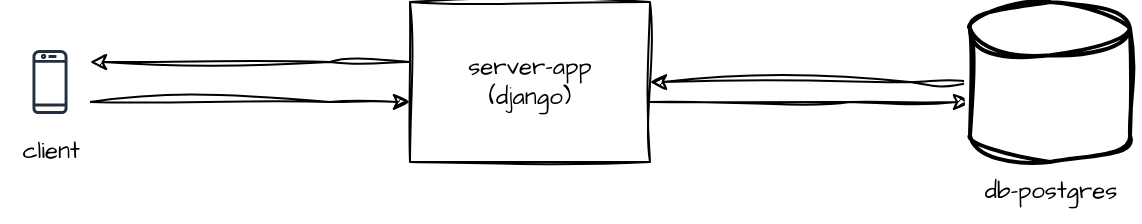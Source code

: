 <mxfile version="24.7.6" pages="3">
  <diagram name="complete-architecture" id="EBNpWszKfeL_Ilr7EEcS">
    <mxGraphModel dx="683" dy="355" grid="1" gridSize="10" guides="1" tooltips="1" connect="1" arrows="1" fold="1" page="1" pageScale="1" pageWidth="850" pageHeight="1100" math="0" shadow="0">
      <root>
        <mxCell id="0" />
        <mxCell id="1" parent="0" />
        <mxCell id="69-O17qdJoVlGuJQyIhv-2" style="edgeStyle=orthogonalEdgeStyle;rounded=0;sketch=1;hachureGap=4;jiggle=2;curveFitting=1;orthogonalLoop=1;jettySize=auto;html=1;fontFamily=Architects Daughter;fontSource=https%3A%2F%2Ffonts.googleapis.com%2Fcss%3Ffamily%3DArchitects%2BDaughter;" parent="1" source="gxNx3YMaiSi81NgZV9l7-1" target="69-O17qdJoVlGuJQyIhv-1" edge="1">
          <mxGeometry relative="1" as="geometry">
            <Array as="points">
              <mxPoint x="700" y="290" />
              <mxPoint x="700" y="290" />
            </Array>
          </mxGeometry>
        </mxCell>
        <mxCell id="69-O17qdJoVlGuJQyIhv-5" style="edgeStyle=orthogonalEdgeStyle;rounded=0;sketch=1;hachureGap=4;jiggle=2;curveFitting=1;orthogonalLoop=1;jettySize=auto;html=1;fontFamily=Architects Daughter;fontSource=https%3A%2F%2Ffonts.googleapis.com%2Fcss%3Ffamily%3DArchitects%2BDaughter;" parent="1" source="gxNx3YMaiSi81NgZV9l7-1" target="gxNx3YMaiSi81NgZV9l7-6" edge="1">
          <mxGeometry relative="1" as="geometry">
            <Array as="points">
              <mxPoint x="440" y="270" />
              <mxPoint x="440" y="270" />
            </Array>
          </mxGeometry>
        </mxCell>
        <mxCell id="gxNx3YMaiSi81NgZV9l7-1" value="server-app&lt;div&gt;(django)&lt;/div&gt;" style="whiteSpace=wrap;html=1;sketch=1;hachureGap=4;jiggle=2;curveFitting=1;fontFamily=Architects Daughter;fontSource=https%3A%2F%2Ffonts.googleapis.com%2Fcss%3Ffamily%3DArchitects%2BDaughter;" parent="1" vertex="1">
          <mxGeometry x="480" y="240" width="120" height="80" as="geometry" />
        </mxCell>
        <mxCell id="gxNx3YMaiSi81NgZV9l7-7" style="edgeStyle=orthogonalEdgeStyle;rounded=0;sketch=1;hachureGap=4;jiggle=2;curveFitting=1;orthogonalLoop=1;jettySize=auto;html=1;fontFamily=Architects Daughter;fontSource=https%3A%2F%2Ffonts.googleapis.com%2Fcss%3Ffamily%3DArchitects%2BDaughter;" parent="1" source="gxNx3YMaiSi81NgZV9l7-6" target="gxNx3YMaiSi81NgZV9l7-1" edge="1">
          <mxGeometry relative="1" as="geometry">
            <Array as="points">
              <mxPoint x="440" y="290" />
              <mxPoint x="440" y="290" />
            </Array>
          </mxGeometry>
        </mxCell>
        <mxCell id="69-O17qdJoVlGuJQyIhv-3" style="edgeStyle=orthogonalEdgeStyle;rounded=0;sketch=1;hachureGap=4;jiggle=2;curveFitting=1;orthogonalLoop=1;jettySize=auto;html=1;entryX=1;entryY=0.5;entryDx=0;entryDy=0;fontFamily=Architects Daughter;fontSource=https%3A%2F%2Ffonts.googleapis.com%2Fcss%3Ffamily%3DArchitects%2BDaughter;" parent="1" source="69-O17qdJoVlGuJQyIhv-1" target="gxNx3YMaiSi81NgZV9l7-1" edge="1">
          <mxGeometry relative="1" as="geometry">
            <Array as="points">
              <mxPoint x="730" y="280" />
              <mxPoint x="730" y="280" />
            </Array>
          </mxGeometry>
        </mxCell>
        <mxCell id="69-O17qdJoVlGuJQyIhv-7" value="" style="group" parent="1" vertex="1" connectable="0">
          <mxGeometry x="755" y="240" width="90" height="110" as="geometry" />
        </mxCell>
        <mxCell id="69-O17qdJoVlGuJQyIhv-1" value="" style="strokeWidth=2;html=1;shape=mxgraph.flowchart.database;whiteSpace=wrap;sketch=1;hachureGap=4;jiggle=2;curveFitting=1;fontFamily=Architects Daughter;fontSource=https%3A%2F%2Ffonts.googleapis.com%2Fcss%3Ffamily%3DArchitects%2BDaughter;" parent="69-O17qdJoVlGuJQyIhv-7" vertex="1">
          <mxGeometry x="5" width="80" height="80" as="geometry" />
        </mxCell>
        <mxCell id="69-O17qdJoVlGuJQyIhv-6" value="db-postgres" style="text;html=1;align=center;verticalAlign=middle;resizable=0;points=[];autosize=1;strokeColor=none;fillColor=none;fontFamily=Architects Daughter;fontSource=https%3A%2F%2Ffonts.googleapis.com%2Fcss%3Ffamily%3DArchitects%2BDaughter;" parent="69-O17qdJoVlGuJQyIhv-7" vertex="1">
          <mxGeometry y="80" width="90" height="30" as="geometry" />
        </mxCell>
        <mxCell id="69-O17qdJoVlGuJQyIhv-9" value="" style="group" parent="1" vertex="1" connectable="0">
          <mxGeometry x="275" y="260" width="50" height="70" as="geometry" />
        </mxCell>
        <mxCell id="gxNx3YMaiSi81NgZV9l7-6" value="" style="sketch=0;outlineConnect=0;fontColor=#232F3E;gradientColor=none;strokeColor=#232F3E;fillColor=#ffffff;dashed=0;verticalLabelPosition=bottom;verticalAlign=top;align=center;html=1;fontSize=12;fontStyle=0;aspect=fixed;shape=mxgraph.aws4.resourceIcon;resIcon=mxgraph.aws4.mobile_client;hachureGap=4;jiggle=2;curveFitting=1;fontFamily=Architects Daughter;fontSource=https%3A%2F%2Ffonts.googleapis.com%2Fcss%3Ffamily%3DArchitects%2BDaughter;" parent="69-O17qdJoVlGuJQyIhv-9" vertex="1">
          <mxGeometry x="5" width="40" height="40" as="geometry" />
        </mxCell>
        <mxCell id="69-O17qdJoVlGuJQyIhv-8" value="client" style="text;html=1;align=center;verticalAlign=middle;resizable=0;points=[];autosize=1;strokeColor=none;fillColor=none;fontFamily=Architects Daughter;fontSource=https%3A%2F%2Ffonts.googleapis.com%2Fcss%3Ffamily%3DArchitects%2BDaughter;" parent="69-O17qdJoVlGuJQyIhv-9" vertex="1">
          <mxGeometry y="40" width="50" height="30" as="geometry" />
        </mxCell>
      </root>
    </mxGraphModel>
  </diagram>
  <diagram id="99KkIaQInKsaa_YqhZI-" name="server-app-database-uml">
    <mxGraphModel dx="683" dy="399" grid="1" gridSize="10" guides="1" tooltips="1" connect="1" arrows="1" fold="1" page="1" pageScale="1" pageWidth="850" pageHeight="1100" math="0" shadow="0">
      <root>
        <mxCell id="0" />
        <mxCell id="1" parent="0" />
        <mxCell id="UaPAA18rH2_SibZZmhqI-7" value="Log" style="swimlane;fontStyle=0;align=center;verticalAlign=top;childLayout=stackLayout;horizontal=1;startSize=30;horizontalStack=0;resizeParent=1;resizeParentMax=0;resizeLast=0;collapsible=0;marginBottom=0;html=1;whiteSpace=wrap;sketch=1;hachureGap=4;jiggle=2;curveFitting=1;fontFamily=Architects Daughter;fontSource=https%3A%2F%2Ffonts.googleapis.com%2Fcss%3Ffamily%3DArchitects%2BDaughter;" parent="1" vertex="1">
          <mxGeometry x="440" y="470" width="140" height="110" as="geometry" />
        </mxCell>
        <mxCell id="UaPAA18rH2_SibZZmhqI-9" value="log_id (pk)" style="text;html=1;strokeColor=none;fillColor=none;align=left;verticalAlign=middle;spacingLeft=4;spacingRight=4;overflow=hidden;rotatable=0;points=[[0,0.5],[1,0.5]];portConstraint=eastwest;whiteSpace=wrap;fontFamily=Architects Daughter;fontSource=https%3A%2F%2Ffonts.googleapis.com%2Fcss%3Ffamily%3DArchitects%2BDaughter;" parent="UaPAA18rH2_SibZZmhqI-7" vertex="1">
          <mxGeometry y="30" width="140" height="20" as="geometry" />
        </mxCell>
        <mxCell id="UaPAA18rH2_SibZZmhqI-18" value="log_level" style="text;html=1;strokeColor=none;fillColor=none;align=left;verticalAlign=middle;spacingLeft=4;spacingRight=4;overflow=hidden;rotatable=0;points=[[0,0.5],[1,0.5]];portConstraint=eastwest;whiteSpace=wrap;fontFamily=Architects Daughter;fontSource=https%3A%2F%2Ffonts.googleapis.com%2Fcss%3Ffamily%3DArchitects%2BDaughter;" parent="UaPAA18rH2_SibZZmhqI-7" vertex="1">
          <mxGeometry y="50" width="140" height="20" as="geometry" />
        </mxCell>
        <mxCell id="UaPAA18rH2_SibZZmhqI-19" value="message" style="text;html=1;strokeColor=none;fillColor=none;align=left;verticalAlign=middle;spacingLeft=4;spacingRight=4;overflow=hidden;rotatable=0;points=[[0,0.5],[1,0.5]];portConstraint=eastwest;whiteSpace=wrap;fontFamily=Architects Daughter;fontSource=https%3A%2F%2Ffonts.googleapis.com%2Fcss%3Ffamily%3DArchitects%2BDaughter;" parent="UaPAA18rH2_SibZZmhqI-7" vertex="1">
          <mxGeometry y="70" width="140" height="20" as="geometry" />
        </mxCell>
        <mxCell id="UaPAA18rH2_SibZZmhqI-20" value="device_id (fk)" style="text;html=1;strokeColor=none;fillColor=none;align=left;verticalAlign=middle;spacingLeft=4;spacingRight=4;overflow=hidden;rotatable=0;points=[[0,0.5],[1,0.5]];portConstraint=eastwest;whiteSpace=wrap;fontFamily=Architects Daughter;fontSource=https%3A%2F%2Ffonts.googleapis.com%2Fcss%3Ffamily%3DArchitects%2BDaughter;" parent="UaPAA18rH2_SibZZmhqI-7" vertex="1">
          <mxGeometry y="90" width="140" height="20" as="geometry" />
        </mxCell>
        <mxCell id="UaPAA18rH2_SibZZmhqI-38" value="User" style="swimlane;fontStyle=0;align=center;verticalAlign=top;childLayout=stackLayout;horizontal=1;startSize=30;horizontalStack=0;resizeParent=1;resizeParentMax=0;resizeLast=0;collapsible=0;marginBottom=0;html=1;whiteSpace=wrap;sketch=1;hachureGap=4;jiggle=2;curveFitting=1;fontFamily=Architects Daughter;fontSource=https%3A%2F%2Ffonts.googleapis.com%2Fcss%3Ffamily%3DArchitects%2BDaughter;" parent="1" vertex="1">
          <mxGeometry x="520" y="260" width="140" height="130" as="geometry" />
        </mxCell>
        <mxCell id="UaPAA18rH2_SibZZmhqI-39" value="user_id (pk)" style="text;html=1;strokeColor=none;fillColor=none;align=left;verticalAlign=middle;spacingLeft=4;spacingRight=4;overflow=hidden;rotatable=0;points=[[0,0.5],[1,0.5]];portConstraint=eastwest;whiteSpace=wrap;fontFamily=Architects Daughter;fontSource=https%3A%2F%2Ffonts.googleapis.com%2Fcss%3Ffamily%3DArchitects%2BDaughter;" parent="UaPAA18rH2_SibZZmhqI-38" vertex="1">
          <mxGeometry y="30" width="140" height="20" as="geometry" />
        </mxCell>
        <mxCell id="UaPAA18rH2_SibZZmhqI-40" value="username" style="text;html=1;strokeColor=none;fillColor=none;align=left;verticalAlign=middle;spacingLeft=4;spacingRight=4;overflow=hidden;rotatable=0;points=[[0,0.5],[1,0.5]];portConstraint=eastwest;whiteSpace=wrap;fontFamily=Architects Daughter;fontSource=https%3A%2F%2Ffonts.googleapis.com%2Fcss%3Ffamily%3DArchitects%2BDaughter;" parent="UaPAA18rH2_SibZZmhqI-38" vertex="1">
          <mxGeometry y="50" width="140" height="20" as="geometry" />
        </mxCell>
        <mxCell id="UaPAA18rH2_SibZZmhqI-41" value="email" style="text;html=1;strokeColor=none;fillColor=none;align=left;verticalAlign=middle;spacingLeft=4;spacingRight=4;overflow=hidden;rotatable=0;points=[[0,0.5],[1,0.5]];portConstraint=eastwest;whiteSpace=wrap;fontFamily=Architects Daughter;fontSource=https%3A%2F%2Ffonts.googleapis.com%2Fcss%3Ffamily%3DArchitects%2BDaughter;" parent="UaPAA18rH2_SibZZmhqI-38" vertex="1">
          <mxGeometry y="70" width="140" height="20" as="geometry" />
        </mxCell>
        <mxCell id="UaPAA18rH2_SibZZmhqI-42" value="password" style="text;html=1;strokeColor=none;fillColor=none;align=left;verticalAlign=middle;spacingLeft=4;spacingRight=4;overflow=hidden;rotatable=0;points=[[0,0.5],[1,0.5]];portConstraint=eastwest;whiteSpace=wrap;fontFamily=Architects Daughter;fontSource=https%3A%2F%2Ffonts.googleapis.com%2Fcss%3Ffamily%3DArchitects%2BDaughter;" parent="UaPAA18rH2_SibZZmhqI-38" vertex="1">
          <mxGeometry y="90" width="140" height="20" as="geometry" />
        </mxCell>
        <mxCell id="UaPAA18rH2_SibZZmhqI-45" value="role (permission set)" style="text;html=1;strokeColor=none;fillColor=none;align=left;verticalAlign=middle;spacingLeft=4;spacingRight=4;overflow=hidden;rotatable=0;points=[[0,0.5],[1,0.5]];portConstraint=eastwest;whiteSpace=wrap;fontFamily=Architects Daughter;fontSource=https%3A%2F%2Ffonts.googleapis.com%2Fcss%3Ffamily%3DArchitects%2BDaughter;" parent="UaPAA18rH2_SibZZmhqI-38" vertex="1">
          <mxGeometry y="110" width="140" height="20" as="geometry" />
        </mxCell>
        <mxCell id="UaPAA18rH2_SibZZmhqI-47" value="Device" style="swimlane;fontStyle=0;align=center;verticalAlign=top;childLayout=stackLayout;horizontal=1;startSize=30;horizontalStack=0;resizeParent=1;resizeParentMax=0;resizeLast=0;collapsible=0;marginBottom=0;html=1;whiteSpace=wrap;sketch=1;hachureGap=4;jiggle=2;curveFitting=1;fontFamily=Architects Daughter;fontSource=https%3A%2F%2Ffonts.googleapis.com%2Fcss%3Ffamily%3DArchitects%2BDaughter;" parent="1" vertex="1">
          <mxGeometry x="200" y="310" width="140" height="130" as="geometry" />
        </mxCell>
        <mxCell id="UaPAA18rH2_SibZZmhqI-48" value="device_id (pk)" style="text;html=1;strokeColor=none;fillColor=none;align=left;verticalAlign=middle;spacingLeft=4;spacingRight=4;overflow=hidden;rotatable=0;points=[[0,0.5],[1,0.5]];portConstraint=eastwest;whiteSpace=wrap;fontFamily=Architects Daughter;fontSource=https%3A%2F%2Ffonts.googleapis.com%2Fcss%3Ffamily%3DArchitects%2BDaughter;" parent="UaPAA18rH2_SibZZmhqI-47" vertex="1">
          <mxGeometry y="30" width="140" height="20" as="geometry" />
        </mxCell>
        <mxCell id="UaPAA18rH2_SibZZmhqI-49" value="device_name" style="text;html=1;strokeColor=none;fillColor=none;align=left;verticalAlign=middle;spacingLeft=4;spacingRight=4;overflow=hidden;rotatable=0;points=[[0,0.5],[1,0.5]];portConstraint=eastwest;whiteSpace=wrap;fontFamily=Architects Daughter;fontSource=https%3A%2F%2Ffonts.googleapis.com%2Fcss%3Ffamily%3DArchitects%2BDaughter;" parent="UaPAA18rH2_SibZZmhqI-47" vertex="1">
          <mxGeometry y="50" width="140" height="20" as="geometry" />
        </mxCell>
        <mxCell id="UaPAA18rH2_SibZZmhqI-50" value="device_type" style="text;html=1;strokeColor=none;fillColor=none;align=left;verticalAlign=middle;spacingLeft=4;spacingRight=4;overflow=hidden;rotatable=0;points=[[0,0.5],[1,0.5]];portConstraint=eastwest;whiteSpace=wrap;fontFamily=Architects Daughter;fontSource=https%3A%2F%2Ffonts.googleapis.com%2Fcss%3Ffamily%3DArchitects%2BDaughter;" parent="UaPAA18rH2_SibZZmhqI-47" vertex="1">
          <mxGeometry y="70" width="140" height="20" as="geometry" />
        </mxCell>
        <mxCell id="UaPAA18rH2_SibZZmhqI-51" value="os_version" style="text;html=1;strokeColor=none;fillColor=none;align=left;verticalAlign=middle;spacingLeft=4;spacingRight=4;overflow=hidden;rotatable=0;points=[[0,0.5],[1,0.5]];portConstraint=eastwest;whiteSpace=wrap;fontFamily=Architects Daughter;fontSource=https%3A%2F%2Ffonts.googleapis.com%2Fcss%3Ffamily%3DArchitects%2BDaughter;" parent="UaPAA18rH2_SibZZmhqI-47" vertex="1">
          <mxGeometry y="90" width="140" height="20" as="geometry" />
        </mxCell>
        <mxCell id="UaPAA18rH2_SibZZmhqI-52" value="user_id (fk)" style="text;html=1;strokeColor=none;fillColor=none;align=left;verticalAlign=middle;spacingLeft=4;spacingRight=4;overflow=hidden;rotatable=0;points=[[0,0.5],[1,0.5]];portConstraint=eastwest;whiteSpace=wrap;fontFamily=Architects Daughter;fontSource=https%3A%2F%2Ffonts.googleapis.com%2Fcss%3Ffamily%3DArchitects%2BDaughter;" parent="UaPAA18rH2_SibZZmhqI-47" vertex="1">
          <mxGeometry y="110" width="140" height="20" as="geometry" />
        </mxCell>
        <mxCell id="UaPAA18rH2_SibZZmhqI-53" style="edgeStyle=orthogonalEdgeStyle;rounded=0;sketch=1;hachureGap=4;jiggle=2;curveFitting=1;orthogonalLoop=1;jettySize=auto;html=1;entryX=0.5;entryY=0;entryDx=0;entryDy=0;fontFamily=Architects Daughter;fontSource=https%3A%2F%2Ffonts.googleapis.com%2Fcss%3Ffamily%3DArchitects%2BDaughter;" parent="1" source="UaPAA18rH2_SibZZmhqI-52" target="UaPAA18rH2_SibZZmhqI-38" edge="1">
          <mxGeometry relative="1" as="geometry" />
        </mxCell>
        <mxCell id="UaPAA18rH2_SibZZmhqI-54" style="edgeStyle=orthogonalEdgeStyle;rounded=0;sketch=1;hachureGap=4;jiggle=2;curveFitting=1;orthogonalLoop=1;jettySize=auto;html=1;entryX=0.5;entryY=0;entryDx=0;entryDy=0;fontFamily=Architects Daughter;fontSource=https%3A%2F%2Ffonts.googleapis.com%2Fcss%3Ffamily%3DArchitects%2BDaughter;" parent="1" source="UaPAA18rH2_SibZZmhqI-20" target="UaPAA18rH2_SibZZmhqI-47" edge="1">
          <mxGeometry relative="1" as="geometry">
            <Array as="points">
              <mxPoint x="160" y="570" />
              <mxPoint x="160" y="290" />
              <mxPoint x="270" y="290" />
            </Array>
          </mxGeometry>
        </mxCell>
      </root>
    </mxGraphModel>
  </diagram>
  <diagram id="O-fLYjCPe1lXkVwLqRGA" name="components-template">
    <mxGraphModel dx="584" dy="746" grid="1" gridSize="10" guides="1" tooltips="1" connect="1" arrows="1" fold="1" page="1" pageScale="1" pageWidth="850" pageHeight="1100" math="0" shadow="0">
      <root>
        <mxCell id="0" />
        <mxCell id="1" parent="0" />
        <mxCell id="veqYWiueZtV1c5fd8G5W-1" value="test" style="swimlane;fontStyle=0;align=center;verticalAlign=top;childLayout=stackLayout;horizontal=1;startSize=30;horizontalStack=0;resizeParent=1;resizeParentMax=0;resizeLast=0;collapsible=0;marginBottom=0;html=1;whiteSpace=wrap;sketch=1;hachureGap=4;jiggle=2;curveFitting=1;fontFamily=Architects Daughter;fontSource=https%3A%2F%2Ffonts.googleapis.com%2Fcss%3Ffamily%3DArchitects%2BDaughter;" parent="1" vertex="1">
          <mxGeometry x="1040" width="140" height="198" as="geometry" />
        </mxCell>
        <mxCell id="veqYWiueZtV1c5fd8G5W-2" value="test" style="text;html=1;strokeColor=none;fillColor=none;align=left;verticalAlign=middle;spacingLeft=4;spacingRight=4;overflow=hidden;rotatable=0;points=[[0,0.5],[1,0.5]];portConstraint=eastwest;whiteSpace=wrap;fontFamily=Architects Daughter;fontSource=https%3A%2F%2Ffonts.googleapis.com%2Fcss%3Ffamily%3DArchitects%2BDaughter;" parent="veqYWiueZtV1c5fd8G5W-1" vertex="1">
          <mxGeometry y="30" width="140" height="20" as="geometry" />
        </mxCell>
        <mxCell id="veqYWiueZtV1c5fd8G5W-3" value="test" style="text;html=1;strokeColor=none;fillColor=none;align=left;verticalAlign=middle;spacingLeft=4;spacingRight=4;overflow=hidden;rotatable=0;points=[[0,0.5],[1,0.5]];portConstraint=eastwest;whiteSpace=wrap;fontFamily=Architects Daughter;fontSource=https%3A%2F%2Ffonts.googleapis.com%2Fcss%3Ffamily%3DArchitects%2BDaughter;" parent="veqYWiueZtV1c5fd8G5W-1" vertex="1">
          <mxGeometry y="50" width="140" height="20" as="geometry" />
        </mxCell>
        <mxCell id="veqYWiueZtV1c5fd8G5W-4" value="test" style="text;html=1;strokeColor=none;fillColor=none;align=left;verticalAlign=middle;spacingLeft=4;spacingRight=4;overflow=hidden;rotatable=0;points=[[0,0.5],[1,0.5]];portConstraint=eastwest;whiteSpace=wrap;fontFamily=Architects Daughter;fontSource=https%3A%2F%2Ffonts.googleapis.com%2Fcss%3Ffamily%3DArchitects%2BDaughter;" parent="veqYWiueZtV1c5fd8G5W-1" vertex="1">
          <mxGeometry y="70" width="140" height="20" as="geometry" />
        </mxCell>
        <mxCell id="veqYWiueZtV1c5fd8G5W-5" value="test" style="text;html=1;strokeColor=none;fillColor=none;align=left;verticalAlign=middle;spacingLeft=4;spacingRight=4;overflow=hidden;rotatable=0;points=[[0,0.5],[1,0.5]];portConstraint=eastwest;whiteSpace=wrap;fontFamily=Architects Daughter;fontSource=https%3A%2F%2Ffonts.googleapis.com%2Fcss%3Ffamily%3DArchitects%2BDaughter;" parent="veqYWiueZtV1c5fd8G5W-1" vertex="1">
          <mxGeometry y="90" width="140" height="20" as="geometry" />
        </mxCell>
        <mxCell id="veqYWiueZtV1c5fd8G5W-6" value="test" style="text;html=1;strokeColor=none;fillColor=none;align=left;verticalAlign=middle;spacingLeft=4;spacingRight=4;overflow=hidden;rotatable=0;points=[[0,0.5],[1,0.5]];portConstraint=eastwest;whiteSpace=wrap;fontFamily=Architects Daughter;fontSource=https%3A%2F%2Ffonts.googleapis.com%2Fcss%3Ffamily%3DArchitects%2BDaughter;" parent="veqYWiueZtV1c5fd8G5W-1" vertex="1">
          <mxGeometry y="110" width="140" height="20" as="geometry" />
        </mxCell>
        <mxCell id="veqYWiueZtV1c5fd8G5W-7" value="" style="line;strokeWidth=1;fillColor=none;align=left;verticalAlign=middle;spacingTop=-1;spacingLeft=3;spacingRight=3;rotatable=0;labelPosition=right;points=[];portConstraint=eastwest;sketch=1;hachureGap=4;jiggle=2;curveFitting=1;fontFamily=Architects Daughter;fontSource=https%3A%2F%2Ffonts.googleapis.com%2Fcss%3Ffamily%3DArchitects%2BDaughter;" parent="veqYWiueZtV1c5fd8G5W-1" vertex="1">
          <mxGeometry y="130" width="140" height="8" as="geometry" />
        </mxCell>
        <mxCell id="veqYWiueZtV1c5fd8G5W-8" value="test" style="text;html=1;strokeColor=none;fillColor=none;align=left;verticalAlign=middle;spacingLeft=4;spacingRight=4;overflow=hidden;rotatable=0;points=[[0,0.5],[1,0.5]];portConstraint=eastwest;whiteSpace=wrap;fontFamily=Architects Daughter;fontSource=https%3A%2F%2Ffonts.googleapis.com%2Fcss%3Ffamily%3DArchitects%2BDaughter;" parent="veqYWiueZtV1c5fd8G5W-1" vertex="1">
          <mxGeometry y="138" width="140" height="20" as="geometry" />
        </mxCell>
        <mxCell id="veqYWiueZtV1c5fd8G5W-9" value="test" style="text;html=1;strokeColor=none;fillColor=none;align=left;verticalAlign=middle;spacingLeft=4;spacingRight=4;overflow=hidden;rotatable=0;points=[[0,0.5],[1,0.5]];portConstraint=eastwest;whiteSpace=wrap;fontFamily=Architects Daughter;fontSource=https%3A%2F%2Ffonts.googleapis.com%2Fcss%3Ffamily%3DArchitects%2BDaughter;" parent="veqYWiueZtV1c5fd8G5W-1" vertex="1">
          <mxGeometry y="158" width="140" height="20" as="geometry" />
        </mxCell>
        <mxCell id="veqYWiueZtV1c5fd8G5W-10" value="test" style="text;html=1;strokeColor=none;fillColor=none;align=left;verticalAlign=middle;spacingLeft=4;spacingRight=4;overflow=hidden;rotatable=0;points=[[0,0.5],[1,0.5]];portConstraint=eastwest;whiteSpace=wrap;fontFamily=Architects Daughter;fontSource=https%3A%2F%2Ffonts.googleapis.com%2Fcss%3Ffamily%3DArchitects%2BDaughter;" parent="veqYWiueZtV1c5fd8G5W-1" vertex="1">
          <mxGeometry y="178" width="140" height="20" as="geometry" />
        </mxCell>
        <mxCell id="veqYWiueZtV1c5fd8G5W-11" value="test" style="swimlane;fontStyle=0;align=center;verticalAlign=top;childLayout=stackLayout;horizontal=1;startSize=30;horizontalStack=0;resizeParent=1;resizeParentMax=0;resizeLast=0;collapsible=0;marginBottom=0;html=1;whiteSpace=wrap;sketch=1;hachureGap=4;jiggle=2;curveFitting=1;fontFamily=Architects Daughter;fontSource=https%3A%2F%2Ffonts.googleapis.com%2Fcss%3Ffamily%3DArchitects%2BDaughter;" parent="1" vertex="1">
          <mxGeometry x="850" width="140" height="130" as="geometry" />
        </mxCell>
        <mxCell id="veqYWiueZtV1c5fd8G5W-12" value="test" style="text;html=1;strokeColor=none;fillColor=none;align=left;verticalAlign=middle;spacingLeft=4;spacingRight=4;overflow=hidden;rotatable=0;points=[[0,0.5],[1,0.5]];portConstraint=eastwest;whiteSpace=wrap;fontFamily=Architects Daughter;fontSource=https%3A%2F%2Ffonts.googleapis.com%2Fcss%3Ffamily%3DArchitects%2BDaughter;" parent="veqYWiueZtV1c5fd8G5W-11" vertex="1">
          <mxGeometry y="30" width="140" height="20" as="geometry" />
        </mxCell>
        <mxCell id="veqYWiueZtV1c5fd8G5W-13" value="test" style="text;html=1;strokeColor=none;fillColor=none;align=left;verticalAlign=middle;spacingLeft=4;spacingRight=4;overflow=hidden;rotatable=0;points=[[0,0.5],[1,0.5]];portConstraint=eastwest;whiteSpace=wrap;fontFamily=Architects Daughter;fontSource=https%3A%2F%2Ffonts.googleapis.com%2Fcss%3Ffamily%3DArchitects%2BDaughter;" parent="veqYWiueZtV1c5fd8G5W-11" vertex="1">
          <mxGeometry y="50" width="140" height="20" as="geometry" />
        </mxCell>
        <mxCell id="veqYWiueZtV1c5fd8G5W-14" value="test" style="text;html=1;strokeColor=none;fillColor=none;align=left;verticalAlign=middle;spacingLeft=4;spacingRight=4;overflow=hidden;rotatable=0;points=[[0,0.5],[1,0.5]];portConstraint=eastwest;whiteSpace=wrap;fontFamily=Architects Daughter;fontSource=https%3A%2F%2Ffonts.googleapis.com%2Fcss%3Ffamily%3DArchitects%2BDaughter;" parent="veqYWiueZtV1c5fd8G5W-11" vertex="1">
          <mxGeometry y="70" width="140" height="20" as="geometry" />
        </mxCell>
        <mxCell id="veqYWiueZtV1c5fd8G5W-15" value="test" style="text;html=1;strokeColor=none;fillColor=none;align=left;verticalAlign=middle;spacingLeft=4;spacingRight=4;overflow=hidden;rotatable=0;points=[[0,0.5],[1,0.5]];portConstraint=eastwest;whiteSpace=wrap;fontFamily=Architects Daughter;fontSource=https%3A%2F%2Ffonts.googleapis.com%2Fcss%3Ffamily%3DArchitects%2BDaughter;" parent="veqYWiueZtV1c5fd8G5W-11" vertex="1">
          <mxGeometry y="90" width="140" height="20" as="geometry" />
        </mxCell>
        <mxCell id="veqYWiueZtV1c5fd8G5W-16" value="test" style="text;html=1;strokeColor=none;fillColor=none;align=left;verticalAlign=middle;spacingLeft=4;spacingRight=4;overflow=hidden;rotatable=0;points=[[0,0.5],[1,0.5]];portConstraint=eastwest;whiteSpace=wrap;fontFamily=Architects Daughter;fontSource=https%3A%2F%2Ffonts.googleapis.com%2Fcss%3Ffamily%3DArchitects%2BDaughter;" parent="veqYWiueZtV1c5fd8G5W-11" vertex="1">
          <mxGeometry y="110" width="140" height="20" as="geometry" />
        </mxCell>
      </root>
    </mxGraphModel>
  </diagram>
</mxfile>
